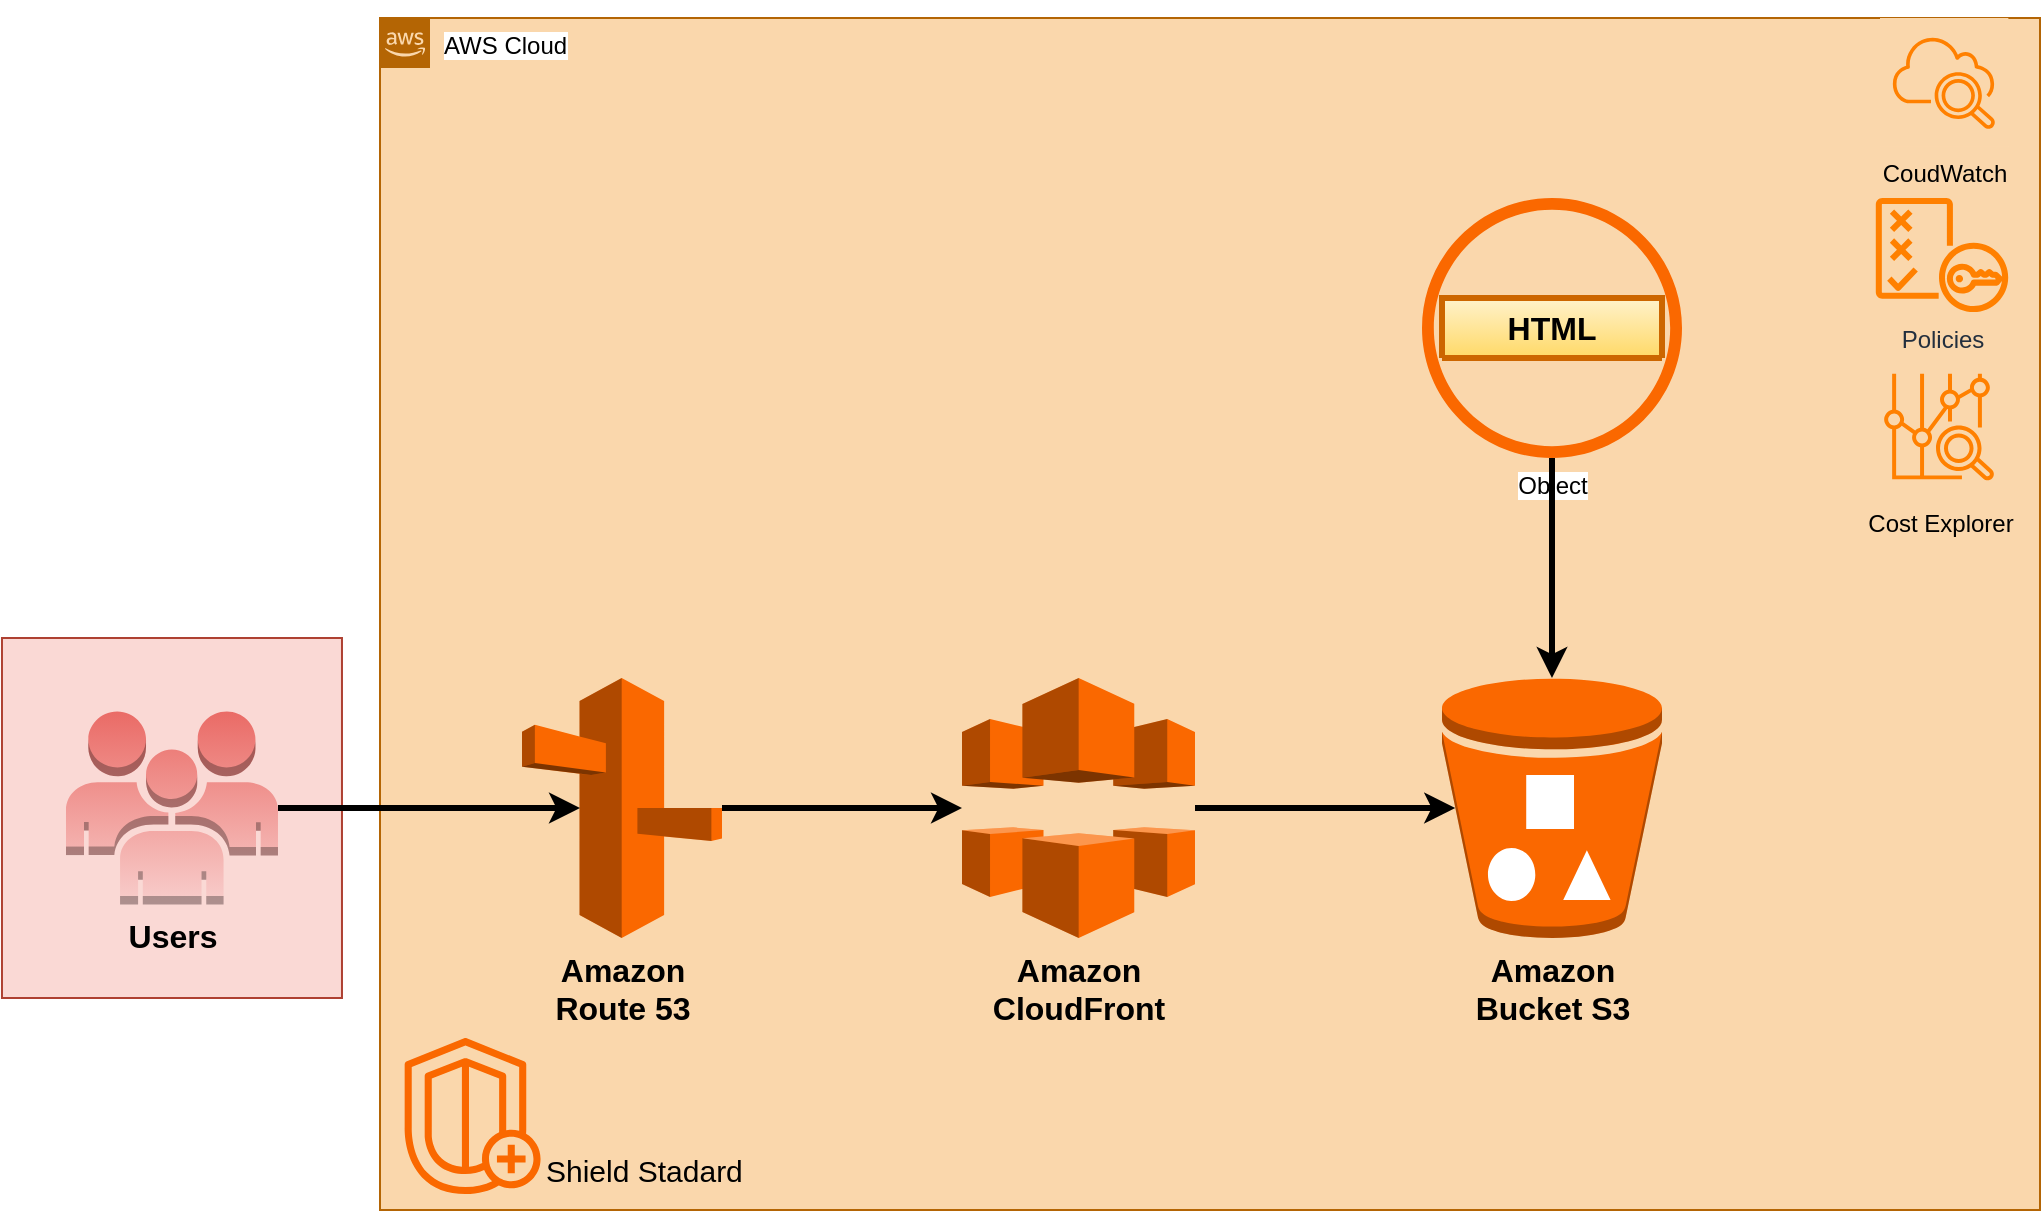 <mxfile version="21.5.2" type="github">
  <diagram id="Ht1M8jgEwFfnCIfOTk4-" name="Page-1">
    <mxGraphModel dx="1173" dy="627" grid="1" gridSize="10" guides="1" tooltips="1" connect="1" arrows="1" fold="1" page="1" pageScale="1" pageWidth="1169" pageHeight="827" math="0" shadow="0">
      <root>
        <mxCell id="0" />
        <mxCell id="1" parent="0" />
        <mxCell id="LfnGggSWerZD0Alfuygm-29" value="" style="fillColor=#fad9d5;strokeColor=#ae4132;whiteSpace=wrap;html=1;" vertex="1" parent="1">
          <mxGeometry x="149.99" y="540" width="170" height="180" as="geometry" />
        </mxCell>
        <mxCell id="UEzPUAAOIrF-is8g5C7q-74" value="&lt;font color=&quot;#000000&quot;&gt;AWS Cloud&lt;/font&gt;" style="points=[[0,0],[0.25,0],[0.5,0],[0.75,0],[1,0],[1,0.25],[1,0.5],[1,0.75],[1,1],[0.75,1],[0.5,1],[0.25,1],[0,1],[0,0.75],[0,0.5],[0,0.25]];outlineConnect=0;html=1;whiteSpace=wrap;fontSize=12;fontStyle=0;shape=mxgraph.aws4.group;grIcon=mxgraph.aws4.group_aws_cloud_alt;strokeColor=#b46504;fillColor=#fad7ac;verticalAlign=top;align=left;spacingLeft=30;dashed=0;labelBackgroundColor=#ffffff;container=1;pointerEvents=0;collapsible=0;recursiveResize=0;" parent="1" vertex="1">
          <mxGeometry x="339" y="230" width="830" height="596" as="geometry" />
        </mxCell>
        <mxCell id="UEzPUAAOIrF-is8g5C7q-76" value="Object" style="outlineConnect=0;fontColor=#000000;fillColor=#fa6800;strokeColor=#C73500;dashed=0;verticalLabelPosition=bottom;verticalAlign=top;align=center;html=1;fontSize=12;fontStyle=0;aspect=fixed;pointerEvents=1;shape=mxgraph.aws4.object;labelBackgroundColor=#ffffff;" parent="UEzPUAAOIrF-is8g5C7q-74" vertex="1">
          <mxGeometry x="521" y="90" width="130" height="130" as="geometry" />
        </mxCell>
        <mxCell id="LfnGggSWerZD0Alfuygm-1" value="&lt;font style=&quot;font-size: 16px;&quot;&gt;HTML&lt;/font&gt;" style="swimlane;fontStyle=1;childLayout=stackLayout;horizontal=1;startSize=30;horizontalStack=0;resizeParent=1;resizeParentMax=0;resizeLast=0;collapsible=1;marginBottom=0;whiteSpace=wrap;html=1;fillColor=#fff2cc;strokeWidth=3;strokeColor=#CC6600;gradientColor=#ffd966;fontColor=#000000;" vertex="1" collapsed="1" parent="UEzPUAAOIrF-is8g5C7q-74">
          <mxGeometry x="531" y="140" width="110" height="30" as="geometry">
            <mxRectangle x="531" y="140" width="140" height="210" as="alternateBounds" />
          </mxGeometry>
        </mxCell>
        <mxCell id="LfnGggSWerZD0Alfuygm-2" value="CV 1" style="text;strokeColor=none;fillColor=none;align=left;verticalAlign=middle;spacingLeft=4;spacingRight=4;overflow=hidden;points=[[0,0.5],[1,0.5]];portConstraint=eastwest;rotatable=0;whiteSpace=wrap;html=1;fontColor=#000000;" vertex="1" parent="LfnGggSWerZD0Alfuygm-1">
          <mxGeometry y="30" width="140" height="30" as="geometry" />
        </mxCell>
        <mxCell id="LfnGggSWerZD0Alfuygm-3" value="CV 2" style="text;strokeColor=none;fillColor=none;align=left;verticalAlign=middle;spacingLeft=4;spacingRight=4;overflow=hidden;points=[[0,0.5],[1,0.5]];portConstraint=eastwest;rotatable=0;whiteSpace=wrap;html=1;fontColor=#000000;" vertex="1" parent="LfnGggSWerZD0Alfuygm-1">
          <mxGeometry y="60" width="140" height="30" as="geometry" />
        </mxCell>
        <mxCell id="LfnGggSWerZD0Alfuygm-4" value="CV 3" style="text;strokeColor=none;fillColor=none;align=left;verticalAlign=middle;spacingLeft=4;spacingRight=4;overflow=hidden;points=[[0,0.5],[1,0.5]];portConstraint=eastwest;rotatable=0;whiteSpace=wrap;html=1;fontColor=#000000;" vertex="1" parent="LfnGggSWerZD0Alfuygm-1">
          <mxGeometry y="90" width="140" height="30" as="geometry" />
        </mxCell>
        <mxCell id="LfnGggSWerZD0Alfuygm-8" value="CV 4" style="text;strokeColor=none;fillColor=none;align=left;verticalAlign=middle;spacingLeft=4;spacingRight=4;overflow=hidden;points=[[0,0.5],[1,0.5]];portConstraint=eastwest;rotatable=0;whiteSpace=wrap;html=1;fontColor=#000000;" vertex="1" parent="LfnGggSWerZD0Alfuygm-1">
          <mxGeometry y="120" width="140" height="30" as="geometry" />
        </mxCell>
        <mxCell id="LfnGggSWerZD0Alfuygm-7" value="CV 5" style="text;strokeColor=none;fillColor=none;align=left;verticalAlign=middle;spacingLeft=4;spacingRight=4;overflow=hidden;points=[[0,0.5],[1,0.5]];portConstraint=eastwest;rotatable=0;whiteSpace=wrap;html=1;fontColor=#000000;" vertex="1" parent="LfnGggSWerZD0Alfuygm-1">
          <mxGeometry y="150" width="140" height="30" as="geometry" />
        </mxCell>
        <mxCell id="LfnGggSWerZD0Alfuygm-6" value="CV 6" style="text;strokeColor=none;fillColor=none;align=left;verticalAlign=middle;spacingLeft=4;spacingRight=4;overflow=hidden;points=[[0,0.5],[1,0.5]];portConstraint=eastwest;rotatable=0;whiteSpace=wrap;html=1;fontColor=#000000;" vertex="1" parent="LfnGggSWerZD0Alfuygm-1">
          <mxGeometry y="180" width="140" height="30" as="geometry" />
        </mxCell>
        <mxCell id="LfnGggSWerZD0Alfuygm-9" value="" style="endArrow=classic;html=1;rounded=0;strokeWidth=3;strokeColor=#000000;entryX=0.5;entryY=0;entryDx=0;entryDy=0;entryPerimeter=0;fontColor=#000000;" edge="1" parent="UEzPUAAOIrF-is8g5C7q-74" source="UEzPUAAOIrF-is8g5C7q-76" target="LfnGggSWerZD0Alfuygm-23">
          <mxGeometry width="50" height="50" relative="1" as="geometry">
            <mxPoint x="723.5" y="350" as="sourcePoint" />
            <mxPoint x="685" y="330" as="targetPoint" />
          </mxGeometry>
        </mxCell>
        <mxCell id="LfnGggSWerZD0Alfuygm-12" value="&lt;font style=&quot;font-size: 16px;&quot;&gt;&lt;b&gt;Amazon&lt;br&gt;&lt;font style=&quot;font-size: 16px;&quot;&gt;CloudFront&lt;/font&gt;&lt;/b&gt;&lt;/font&gt;" style="outlineConnect=0;dashed=0;verticalLabelPosition=bottom;verticalAlign=top;align=center;html=1;shape=mxgraph.aws3.cloudfront;fillColor=#fa6800;fontColor=#000000;strokeColor=#C73500;" vertex="1" parent="UEzPUAAOIrF-is8g5C7q-74">
          <mxGeometry x="291" y="330" width="116.5" height="130" as="geometry" />
        </mxCell>
        <mxCell id="LfnGggSWerZD0Alfuygm-13" value="&lt;font style=&quot;font-size: 16px;&quot;&gt;&lt;b&gt;Amazon&lt;br&gt;Route 53&lt;br&gt;&lt;/b&gt;&lt;/font&gt;" style="outlineConnect=0;dashed=0;verticalLabelPosition=bottom;verticalAlign=top;align=center;html=1;shape=mxgraph.aws3.route_53;fillColor=#fa6800;fontColor=#000000;strokeColor=#C73500;" vertex="1" parent="UEzPUAAOIrF-is8g5C7q-74">
          <mxGeometry x="71" y="330" width="100" height="130" as="geometry" />
        </mxCell>
        <mxCell id="LfnGggSWerZD0Alfuygm-20" style="edgeStyle=orthogonalEdgeStyle;rounded=0;orthogonalLoop=1;jettySize=auto;html=1;exitX=0.5;exitY=1;exitDx=0;exitDy=0;exitPerimeter=0;" edge="1" parent="UEzPUAAOIrF-is8g5C7q-74">
          <mxGeometry relative="1" as="geometry">
            <mxPoint x="429" y="178" as="sourcePoint" />
            <mxPoint x="429" y="178" as="targetPoint" />
          </mxGeometry>
        </mxCell>
        <mxCell id="LfnGggSWerZD0Alfuygm-21" value="&lt;font color=&quot;#000000&quot;&gt;CoudWatch&lt;br&gt;&lt;/font&gt;" style="sketch=0;points=[[0,0,0],[0.25,0,0],[0.5,0,0],[0.75,0,0],[1,0,0],[0,1,0],[0.25,1,0],[0.5,1,0],[0.75,1,0],[1,1,0],[0,0.25,0],[0,0.5,0],[0,0.75,0],[1,0.25,0],[1,0.5,0],[1,0.75,0]];points=[[0,0,0],[0.25,0,0],[0.5,0,0],[0.75,0,0],[1,0,0],[0,1,0],[0.25,1,0],[0.5,1,0],[0.75,1,0],[1,1,0],[0,0.25,0],[0,0.5,0],[0,0.75,0],[1,0.25,0],[1,0.5,0],[1,0.75,0]];outlineConnect=0;gradientDirection=north;fillColor=#fad7ac;strokeColor=#FF8000;dashed=0;verticalLabelPosition=bottom;verticalAlign=top;align=center;html=1;fontSize=12;fontStyle=0;aspect=fixed;shape=mxgraph.aws4.resourceIcon;resIcon=mxgraph.aws4.cloudwatch_2;strokeWidth=18;" vertex="1" parent="UEzPUAAOIrF-is8g5C7q-74">
          <mxGeometry x="750" width="64.18" height="64.18" as="geometry" />
        </mxCell>
        <mxCell id="LfnGggSWerZD0Alfuygm-23" value="&lt;b style=&quot;font-size: 16px;&quot;&gt;Amazon&lt;br&gt;Bucket S3&lt;/b&gt;" style="outlineConnect=0;dashed=0;verticalLabelPosition=bottom;verticalAlign=top;align=center;html=1;shape=mxgraph.aws3.bucket_with_objects;fillColor=#fa6800;fontColor=#000000;strokeColor=#C73500;" vertex="1" parent="UEzPUAAOIrF-is8g5C7q-74">
          <mxGeometry x="531" y="330" width="110" height="130" as="geometry" />
        </mxCell>
        <mxCell id="LfnGggSWerZD0Alfuygm-24" value="" style="endArrow=classic;html=1;rounded=0;strokeWidth=3;strokeColor=#000000;exitX=1;exitY=0.5;exitDx=0;exitDy=0;exitPerimeter=0;entryX=0.06;entryY=0.5;entryDx=0;entryDy=0;entryPerimeter=0;" edge="1" parent="UEzPUAAOIrF-is8g5C7q-74" source="LfnGggSWerZD0Alfuygm-12" target="LfnGggSWerZD0Alfuygm-23">
          <mxGeometry width="50" height="50" relative="1" as="geometry">
            <mxPoint x="636.6" y="530" as="sourcePoint" />
            <mxPoint x="487.25" y="530" as="targetPoint" />
          </mxGeometry>
        </mxCell>
        <mxCell id="LfnGggSWerZD0Alfuygm-25" value="" style="endArrow=classic;html=1;rounded=0;strokeWidth=3;strokeColor=#000000;entryX=0;entryY=0.5;entryDx=0;entryDy=0;entryPerimeter=0;" edge="1" parent="UEzPUAAOIrF-is8g5C7q-74" source="LfnGggSWerZD0Alfuygm-13" target="LfnGggSWerZD0Alfuygm-12">
          <mxGeometry width="50" height="50" relative="1" as="geometry">
            <mxPoint x="361" y="397.5" as="sourcePoint" />
            <mxPoint x="211" y="380" as="targetPoint" />
            <Array as="points" />
          </mxGeometry>
        </mxCell>
        <mxCell id="LfnGggSWerZD0Alfuygm-33" value="&lt;div style=&quot;font-size: 13px;&quot;&gt;&lt;font style=&quot;font-size: 15px;&quot;&gt;Shield Stadard&lt;/font&gt;&lt;/div&gt;" style="sketch=0;outlineConnect=0;fontColor=#000000;fillColor=#fa6800;strokeColor=#C73500;dashed=0;verticalLabelPosition=middle;verticalAlign=bottom;align=left;html=1;fontSize=12;fontStyle=0;aspect=fixed;pointerEvents=1;shape=mxgraph.aws4.shield_shield_advanced;labelPosition=right;" vertex="1" parent="UEzPUAAOIrF-is8g5C7q-74">
          <mxGeometry x="11" y="510" width="70" height="78" as="geometry" />
        </mxCell>
        <mxCell id="LfnGggSWerZD0Alfuygm-34" value="Policies" style="sketch=0;outlineConnect=0;fontColor=#232F3E;gradientColor=none;fillColor=#FF8000;strokeColor=none;dashed=0;verticalLabelPosition=bottom;verticalAlign=top;align=center;html=1;fontSize=12;fontStyle=0;aspect=fixed;pointerEvents=1;shape=mxgraph.aws4.policy;" vertex="1" parent="UEzPUAAOIrF-is8g5C7q-74">
          <mxGeometry x="747.82" y="90" width="66.36" height="57" as="geometry" />
        </mxCell>
        <mxCell id="LfnGggSWerZD0Alfuygm-36" value="&lt;font color=&quot;#000000&quot;&gt;Cost Explorer&lt;br&gt;&lt;/font&gt;" style="sketch=0;points=[[0,0,0],[0.25,0,0],[0.5,0,0],[0.75,0,0],[1,0,0],[0,1,0],[0.25,1,0],[0.5,1,0],[0.75,1,0],[1,1,0],[0,0.25,0],[0,0.5,0],[0,0.75,0],[1,0.25,0],[1,0.5,0],[1,0.75,0]];outlineConnect=0;gradientDirection=north;fillColor=#fad7ac;strokeColor=#FF8000;dashed=0;verticalLabelPosition=bottom;verticalAlign=top;align=center;html=1;fontSize=12;fontStyle=0;aspect=fixed;shape=mxgraph.aws4.resourceIcon;resIcon=mxgraph.aws4.cost_explorer;" vertex="1" parent="UEzPUAAOIrF-is8g5C7q-74">
          <mxGeometry x="745.18" y="170" width="69" height="69" as="geometry" />
        </mxCell>
        <mxCell id="LfnGggSWerZD0Alfuygm-28" value="" style="endArrow=classic;html=1;rounded=0;strokeWidth=3;strokeColor=#000000;entryX=0.29;entryY=0.5;entryDx=0;entryDy=0;entryPerimeter=0;exitX=1;exitY=0.5;exitDx=0;exitDy=0;exitPerimeter=0;" edge="1" parent="1" source="LfnGggSWerZD0Alfuygm-37" target="LfnGggSWerZD0Alfuygm-13">
          <mxGeometry width="50" height="50" relative="1" as="geometry">
            <mxPoint x="290.971" y="622.716" as="sourcePoint" />
            <mxPoint x="460" y="624" as="targetPoint" />
            <Array as="points" />
          </mxGeometry>
        </mxCell>
        <mxCell id="LfnGggSWerZD0Alfuygm-37" value="&lt;font size=&quot;1&quot; color=&quot;#000000&quot;&gt;&lt;b style=&quot;font-size: 16px;&quot;&gt;Users&lt;/b&gt;&lt;/font&gt;" style="outlineConnect=0;dashed=0;verticalLabelPosition=bottom;verticalAlign=top;align=center;html=1;shape=mxgraph.aws3.users;fillColor=#f8cecc;strokeColor=#000000;gradientColor=#ea6b66;gradientDirection=north;" vertex="1" parent="1">
          <mxGeometry x="181.99" y="576.75" width="106" height="96.5" as="geometry" />
        </mxCell>
      </root>
    </mxGraphModel>
  </diagram>
</mxfile>
